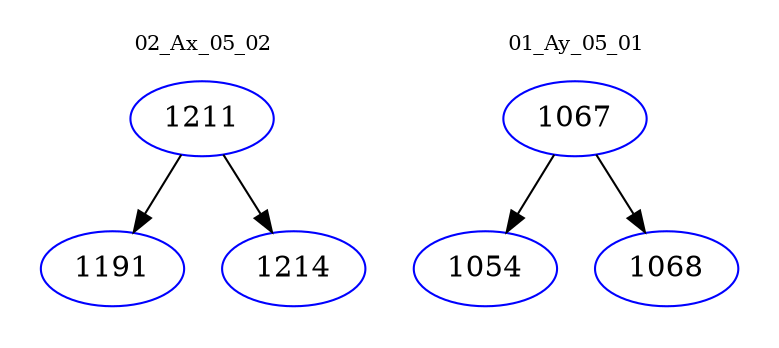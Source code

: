 digraph{
subgraph cluster_0 {
color = white
label = "02_Ax_05_02";
fontsize=10;
T0_1211 [label="1211", color="blue"]
T0_1211 -> T0_1191 [color="black"]
T0_1191 [label="1191", color="blue"]
T0_1211 -> T0_1214 [color="black"]
T0_1214 [label="1214", color="blue"]
}
subgraph cluster_1 {
color = white
label = "01_Ay_05_01";
fontsize=10;
T1_1067 [label="1067", color="blue"]
T1_1067 -> T1_1054 [color="black"]
T1_1054 [label="1054", color="blue"]
T1_1067 -> T1_1068 [color="black"]
T1_1068 [label="1068", color="blue"]
}
}
